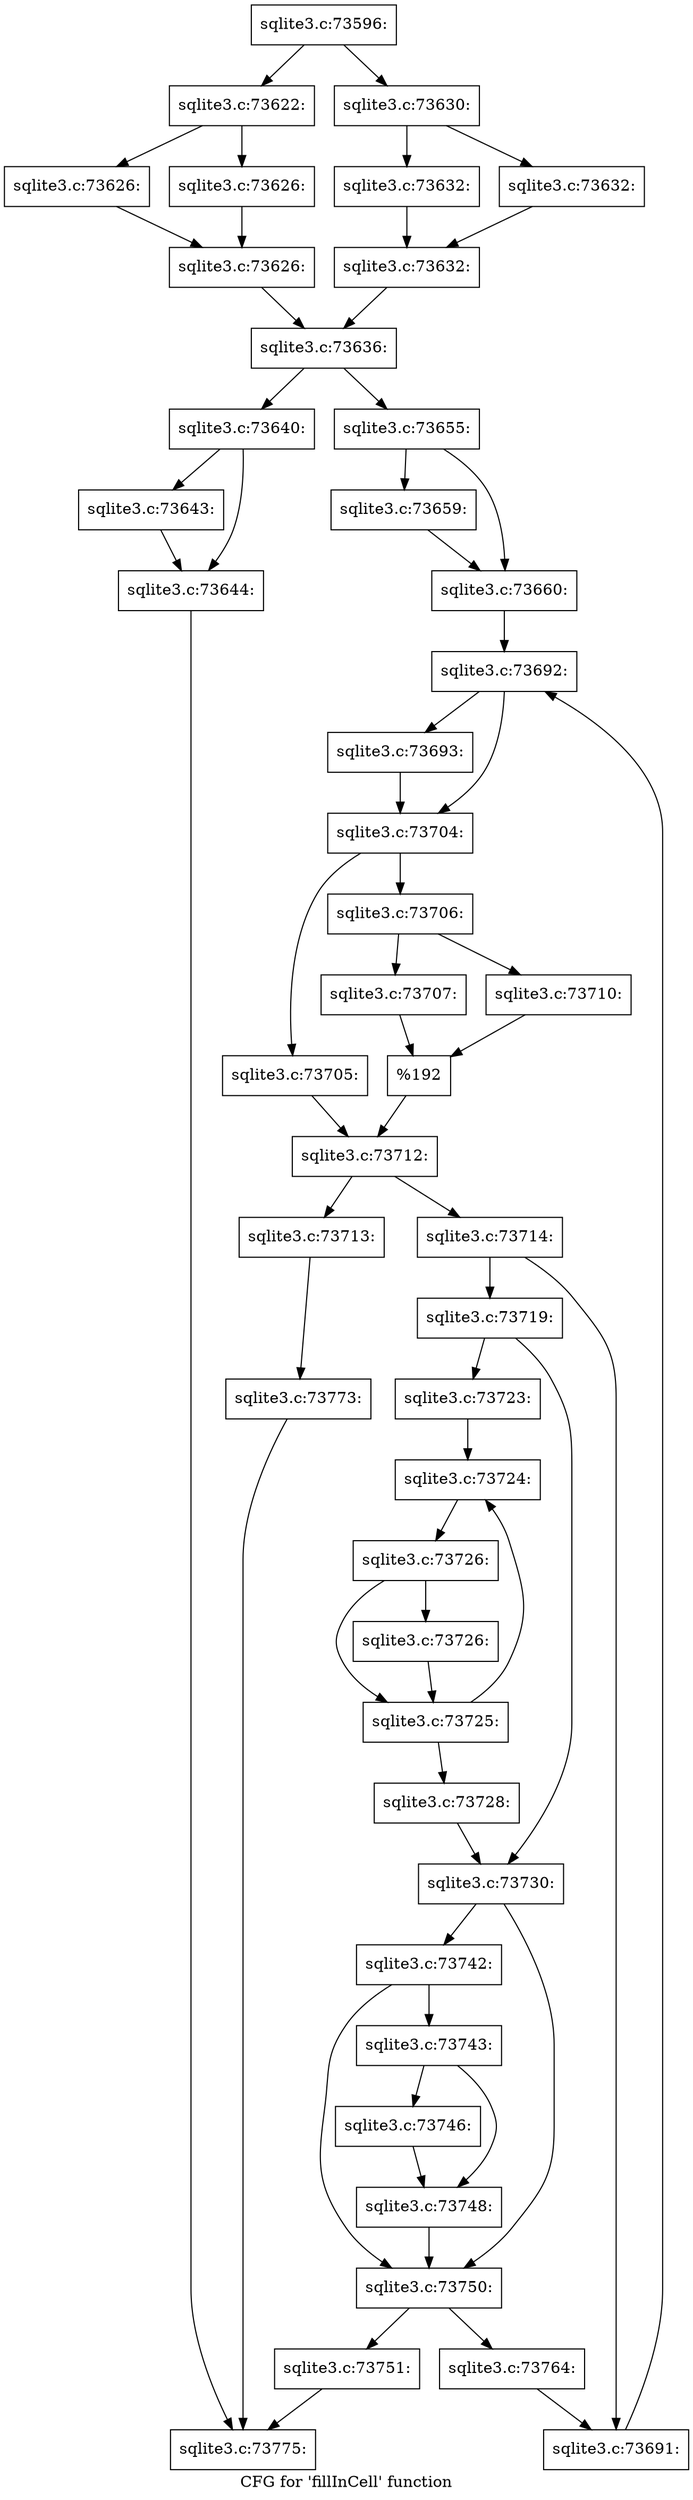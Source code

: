 digraph "CFG for 'fillInCell' function" {
	label="CFG for 'fillInCell' function";

	Node0x55c0f8105ab0 [shape=record,label="{sqlite3.c:73596:}"];
	Node0x55c0f8105ab0 -> Node0x55c0f81140a0;
	Node0x55c0f8105ab0 -> Node0x55c0f8114140;
	Node0x55c0f81140a0 [shape=record,label="{sqlite3.c:73622:}"];
	Node0x55c0f81140a0 -> Node0x55c0f8115190;
	Node0x55c0f81140a0 -> Node0x55c0f81151e0;
	Node0x55c0f8115190 [shape=record,label="{sqlite3.c:73626:}"];
	Node0x55c0f8115190 -> Node0x55c0f8115230;
	Node0x55c0f81151e0 [shape=record,label="{sqlite3.c:73626:}"];
	Node0x55c0f81151e0 -> Node0x55c0f8115230;
	Node0x55c0f8115230 [shape=record,label="{sqlite3.c:73626:}"];
	Node0x55c0f8115230 -> Node0x55c0f81140f0;
	Node0x55c0f8114140 [shape=record,label="{sqlite3.c:73630:}"];
	Node0x55c0f8114140 -> Node0x55c0f8117020;
	Node0x55c0f8114140 -> Node0x55c0f8117070;
	Node0x55c0f8117020 [shape=record,label="{sqlite3.c:73632:}"];
	Node0x55c0f8117020 -> Node0x55c0f81170c0;
	Node0x55c0f8117070 [shape=record,label="{sqlite3.c:73632:}"];
	Node0x55c0f8117070 -> Node0x55c0f81170c0;
	Node0x55c0f81170c0 [shape=record,label="{sqlite3.c:73632:}"];
	Node0x55c0f81170c0 -> Node0x55c0f81140f0;
	Node0x55c0f81140f0 [shape=record,label="{sqlite3.c:73636:}"];
	Node0x55c0f81140f0 -> Node0x55c0f81182c0;
	Node0x55c0f81140f0 -> Node0x55c0f8118310;
	Node0x55c0f81182c0 [shape=record,label="{sqlite3.c:73640:}"];
	Node0x55c0f81182c0 -> Node0x55c0f8118be0;
	Node0x55c0f81182c0 -> Node0x55c0f8118c30;
	Node0x55c0f8118be0 [shape=record,label="{sqlite3.c:73643:}"];
	Node0x55c0f8118be0 -> Node0x55c0f8118c30;
	Node0x55c0f8118c30 [shape=record,label="{sqlite3.c:73644:}"];
	Node0x55c0f8118c30 -> Node0x55c0f8105c30;
	Node0x55c0f8118310 [shape=record,label="{sqlite3.c:73655:}"];
	Node0x55c0f8118310 -> Node0x55c0f811ac60;
	Node0x55c0f8118310 -> Node0x55c0f811acb0;
	Node0x55c0f811ac60 [shape=record,label="{sqlite3.c:73659:}"];
	Node0x55c0f811ac60 -> Node0x55c0f811acb0;
	Node0x55c0f811acb0 [shape=record,label="{sqlite3.c:73660:}"];
	Node0x55c0f811acb0 -> Node0x55c0f811c5d0;
	Node0x55c0f811c5d0 [shape=record,label="{sqlite3.c:73692:}"];
	Node0x55c0f811c5d0 -> Node0x55c0f811c930;
	Node0x55c0f811c5d0 -> Node0x55c0f811c980;
	Node0x55c0f811c930 [shape=record,label="{sqlite3.c:73693:}"];
	Node0x55c0f811c930 -> Node0x55c0f811c980;
	Node0x55c0f811c980 [shape=record,label="{sqlite3.c:73704:}"];
	Node0x55c0f811c980 -> Node0x55c0f811cfb0;
	Node0x55c0f811c980 -> Node0x55c0f811d050;
	Node0x55c0f811cfb0 [shape=record,label="{sqlite3.c:73705:}"];
	Node0x55c0f811cfb0 -> Node0x55c0f811d000;
	Node0x55c0f811d050 [shape=record,label="{sqlite3.c:73706:}"];
	Node0x55c0f811d050 -> Node0x55c0f811d8b0;
	Node0x55c0f811d050 -> Node0x55c0f811d950;
	Node0x55c0f811d8b0 [shape=record,label="{sqlite3.c:73707:}"];
	Node0x55c0f811d8b0 -> Node0x55c0f811d900;
	Node0x55c0f811d950 [shape=record,label="{sqlite3.c:73710:}"];
	Node0x55c0f811d950 -> Node0x55c0f811d900;
	Node0x55c0f811d900 [shape=record,label="{%192}"];
	Node0x55c0f811d900 -> Node0x55c0f811d000;
	Node0x55c0f811d000 [shape=record,label="{sqlite3.c:73712:}"];
	Node0x55c0f811d000 -> Node0x55c0f811ea80;
	Node0x55c0f811d000 -> Node0x55c0f811ead0;
	Node0x55c0f811ea80 [shape=record,label="{sqlite3.c:73713:}"];
	Node0x55c0f811ea80 -> Node0x55c0f811c550;
	Node0x55c0f811ead0 [shape=record,label="{sqlite3.c:73714:}"];
	Node0x55c0f811ead0 -> Node0x55c0f811fa10;
	Node0x55c0f811ead0 -> Node0x55c0f811fa60;
	Node0x55c0f811fa10 [shape=record,label="{sqlite3.c:73719:}"];
	Node0x55c0f811fa10 -> Node0x55c0f81205d0;
	Node0x55c0f811fa10 -> Node0x55c0f8120620;
	Node0x55c0f81205d0 [shape=record,label="{sqlite3.c:73723:}"];
	Node0x55c0f81205d0 -> Node0x55c0f8120af0;
	Node0x55c0f8120af0 [shape=record,label="{sqlite3.c:73724:}"];
	Node0x55c0f8120af0 -> Node0x55c0f8120aa0;
	Node0x55c0f8120aa0 [shape=record,label="{sqlite3.c:73726:}"];
	Node0x55c0f8120aa0 -> Node0x55c0f8120fb0;
	Node0x55c0f8120aa0 -> Node0x55c0f8121000;
	Node0x55c0f8121000 [shape=record,label="{sqlite3.c:73726:}"];
	Node0x55c0f8121000 -> Node0x55c0f8120fb0;
	Node0x55c0f8120fb0 [shape=record,label="{sqlite3.c:73725:}"];
	Node0x55c0f8120fb0 -> Node0x55c0f8120af0;
	Node0x55c0f8120fb0 -> Node0x55c0f8120a50;
	Node0x55c0f8120a50 [shape=record,label="{sqlite3.c:73728:}"];
	Node0x55c0f8120a50 -> Node0x55c0f8120620;
	Node0x55c0f8120620 [shape=record,label="{sqlite3.c:73730:}"];
	Node0x55c0f8120620 -> Node0x55c0f81220c0;
	Node0x55c0f8120620 -> Node0x55c0f8122070;
	Node0x55c0f81220c0 [shape=record,label="{sqlite3.c:73742:}"];
	Node0x55c0f81220c0 -> Node0x55c0f8121ef0;
	Node0x55c0f81220c0 -> Node0x55c0f8122070;
	Node0x55c0f8121ef0 [shape=record,label="{sqlite3.c:73743:}"];
	Node0x55c0f8121ef0 -> Node0x55c0f8123180;
	Node0x55c0f8121ef0 -> Node0x55c0f8123270;
	Node0x55c0f8123180 [shape=record,label="{sqlite3.c:73746:}"];
	Node0x55c0f8123180 -> Node0x55c0f8123270;
	Node0x55c0f8123270 [shape=record,label="{sqlite3.c:73748:}"];
	Node0x55c0f8123270 -> Node0x55c0f8122070;
	Node0x55c0f8122070 [shape=record,label="{sqlite3.c:73750:}"];
	Node0x55c0f8122070 -> Node0x55c0f81238f0;
	Node0x55c0f8122070 -> Node0x55c0f8123940;
	Node0x55c0f81238f0 [shape=record,label="{sqlite3.c:73751:}"];
	Node0x55c0f81238f0 -> Node0x55c0f8105c30;
	Node0x55c0f8123940 [shape=record,label="{sqlite3.c:73764:}"];
	Node0x55c0f8123940 -> Node0x55c0f811fa60;
	Node0x55c0f811fa60 [shape=record,label="{sqlite3.c:73691:}"];
	Node0x55c0f811fa60 -> Node0x55c0f811c5d0;
	Node0x55c0f811c550 [shape=record,label="{sqlite3.c:73773:}"];
	Node0x55c0f811c550 -> Node0x55c0f8105c30;
	Node0x55c0f8105c30 [shape=record,label="{sqlite3.c:73775:}"];
}
